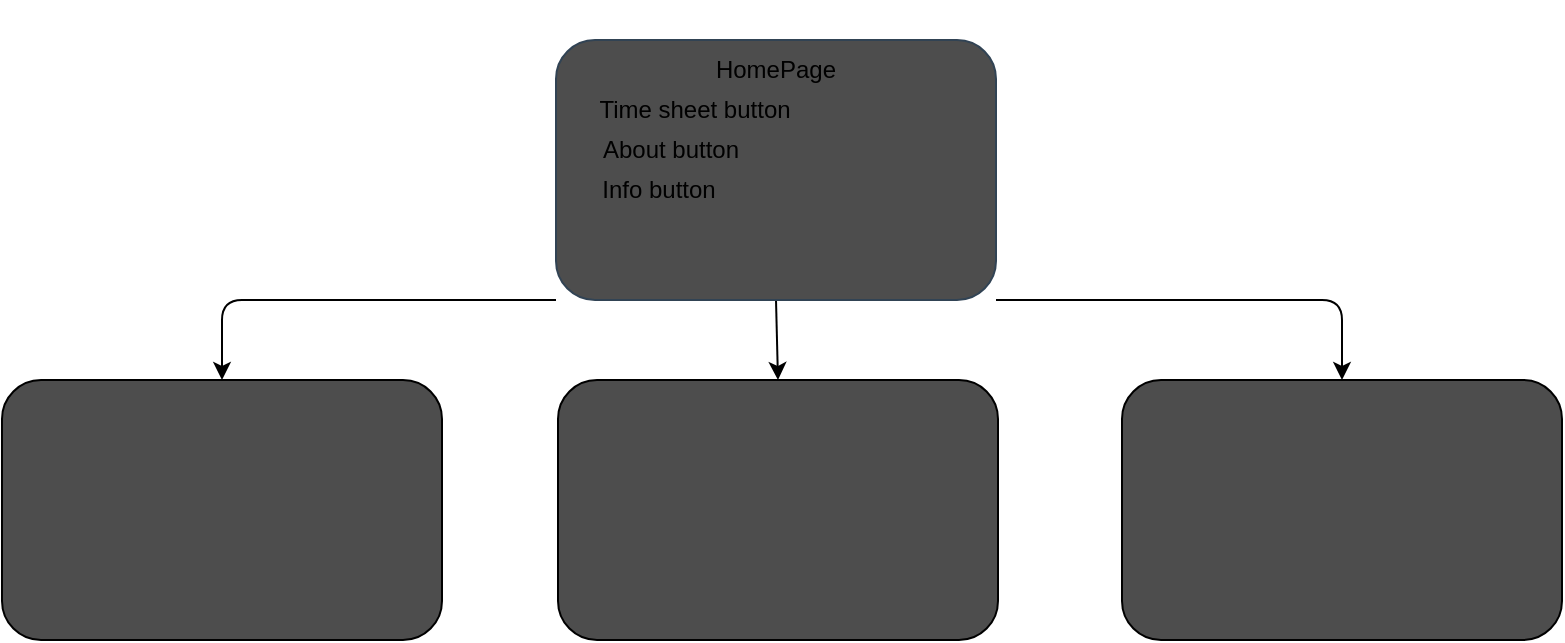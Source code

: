 <mxfile>
    <diagram id="R0lfxWEaOu7GG9F24bHy" name="Page-1">
        <mxGraphModel dx="1042" dy="789" grid="1" gridSize="10" guides="1" tooltips="1" connect="1" arrows="1" fold="1" page="1" pageScale="1" pageWidth="1654" pageHeight="1169" math="0" shadow="0">
            <root>
                <mxCell id="0"/>
                <mxCell id="1" parent="0"/>
                <mxCell id="20" style="edgeStyle=none;html=1;exitX=0.5;exitY=1;exitDx=0;exitDy=0;entryX=0.5;entryY=0;entryDx=0;entryDy=0;" edge="1" parent="1" source="2" target="17">
                    <mxGeometry relative="1" as="geometry"/>
                </mxCell>
                <mxCell id="21" style="edgeStyle=none;html=1;exitX=0;exitY=1;exitDx=0;exitDy=0;entryX=0.5;entryY=0;entryDx=0;entryDy=0;" edge="1" parent="1" source="2" target="3">
                    <mxGeometry relative="1" as="geometry">
                        <Array as="points">
                            <mxPoint x="550" y="210"/>
                        </Array>
                    </mxGeometry>
                </mxCell>
                <mxCell id="22" style="edgeStyle=none;html=1;exitX=1;exitY=1;exitDx=0;exitDy=0;entryX=0.5;entryY=0;entryDx=0;entryDy=0;" edge="1" parent="1" source="2" target="19">
                    <mxGeometry relative="1" as="geometry">
                        <Array as="points">
                            <mxPoint x="1110" y="210"/>
                        </Array>
                    </mxGeometry>
                </mxCell>
                <mxCell id="2" value="" style="rounded=1;whiteSpace=wrap;html=1;fillColor=#4D4D4D;fontColor=#ffffff;strokeColor=#314354;" vertex="1" parent="1">
                    <mxGeometry x="717" y="80" width="220" height="130" as="geometry"/>
                </mxCell>
                <mxCell id="3" value="" style="rounded=1;whiteSpace=wrap;html=1;fillColor=#4D4D4D;" vertex="1" parent="1">
                    <mxGeometry x="440" y="250" width="220" height="130" as="geometry"/>
                </mxCell>
                <mxCell id="9" value="HomePage" style="text;html=1;strokeColor=none;fillColor=none;align=center;verticalAlign=middle;whiteSpace=wrap;rounded=0;" vertex="1" parent="1">
                    <mxGeometry x="752" y="60" width="150" height="70" as="geometry"/>
                </mxCell>
                <mxCell id="13" value="Time sheet button" style="text;html=1;strokeColor=none;fillColor=none;align=center;verticalAlign=middle;whiteSpace=wrap;rounded=0;" vertex="1" parent="1">
                    <mxGeometry x="730" y="100" width="113" height="30" as="geometry"/>
                </mxCell>
                <mxCell id="14" value="About button" style="text;html=1;strokeColor=none;fillColor=none;align=center;verticalAlign=middle;whiteSpace=wrap;rounded=0;" vertex="1" parent="1">
                    <mxGeometry x="718" y="120" width="113" height="30" as="geometry"/>
                </mxCell>
                <mxCell id="15" value="Info button" style="text;html=1;strokeColor=none;fillColor=none;align=center;verticalAlign=middle;whiteSpace=wrap;rounded=0;" vertex="1" parent="1">
                    <mxGeometry x="712" y="140" width="113" height="30" as="geometry"/>
                </mxCell>
                <mxCell id="17" value="" style="rounded=1;whiteSpace=wrap;html=1;fillColor=#4D4D4D;" vertex="1" parent="1">
                    <mxGeometry x="718" y="250" width="220" height="130" as="geometry"/>
                </mxCell>
                <mxCell id="19" value="" style="rounded=1;whiteSpace=wrap;html=1;fillColor=#4D4D4D;" vertex="1" parent="1">
                    <mxGeometry x="1000" y="250" width="220" height="130" as="geometry"/>
                </mxCell>
            </root>
        </mxGraphModel>
    </diagram>
</mxfile>